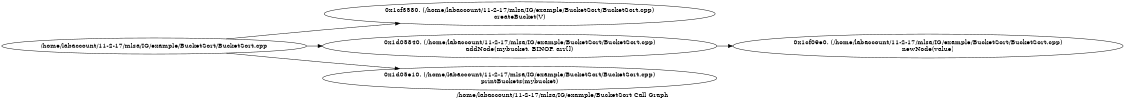 digraph "/home/labaccount/11-2-17/mlsa/IG/example/BucketSort Call Graph" {
	graph [dpi=300
		rankdir=LR
		size="7.5, 10"
		label="/home/labaccount/11-2-17/mlsa/IG/example/BucketSort Call Graph"
	];

	Node0x897157155 [shape=oval, label="/home/labaccount/11-2-17/mlsa/IG/example/BucketSort/BucketSort.cpp"];
	Node0x277943045 [shape=oval, label="0x1cf3580. (/home/labaccount/11-2-17/mlsa/IG/example/BucketSort/BucketSort.cpp)\ncreateBucket(V)"];
	Node0x897157155 -> Node0x277943045;
	Node0x422655885 [shape=oval, label="0x1d05840. (/home/labaccount/11-2-17/mlsa/IG/example/BucketSort/BucketSort.cpp)\naddNode(mybucket, BINOP, arr[])"];
	Node0x897157155 -> Node0x422655885;
	Node0x579377092 [shape=oval, label="0x1d05e10. (/home/labaccount/11-2-17/mlsa/IG/example/BucketSort/BucketSort.cpp)\nprintBuckets(mybucket)"];
	Node0x897157155 -> Node0x579377092;
	Node0x919237187 [shape=oval, label="0x1cf09e0. (/home/labaccount/11-2-17/mlsa/IG/example/BucketSort/BucketSort.cpp)\nnewNode(value)"];
	Node0x422655885 -> Node0x919237187;
}